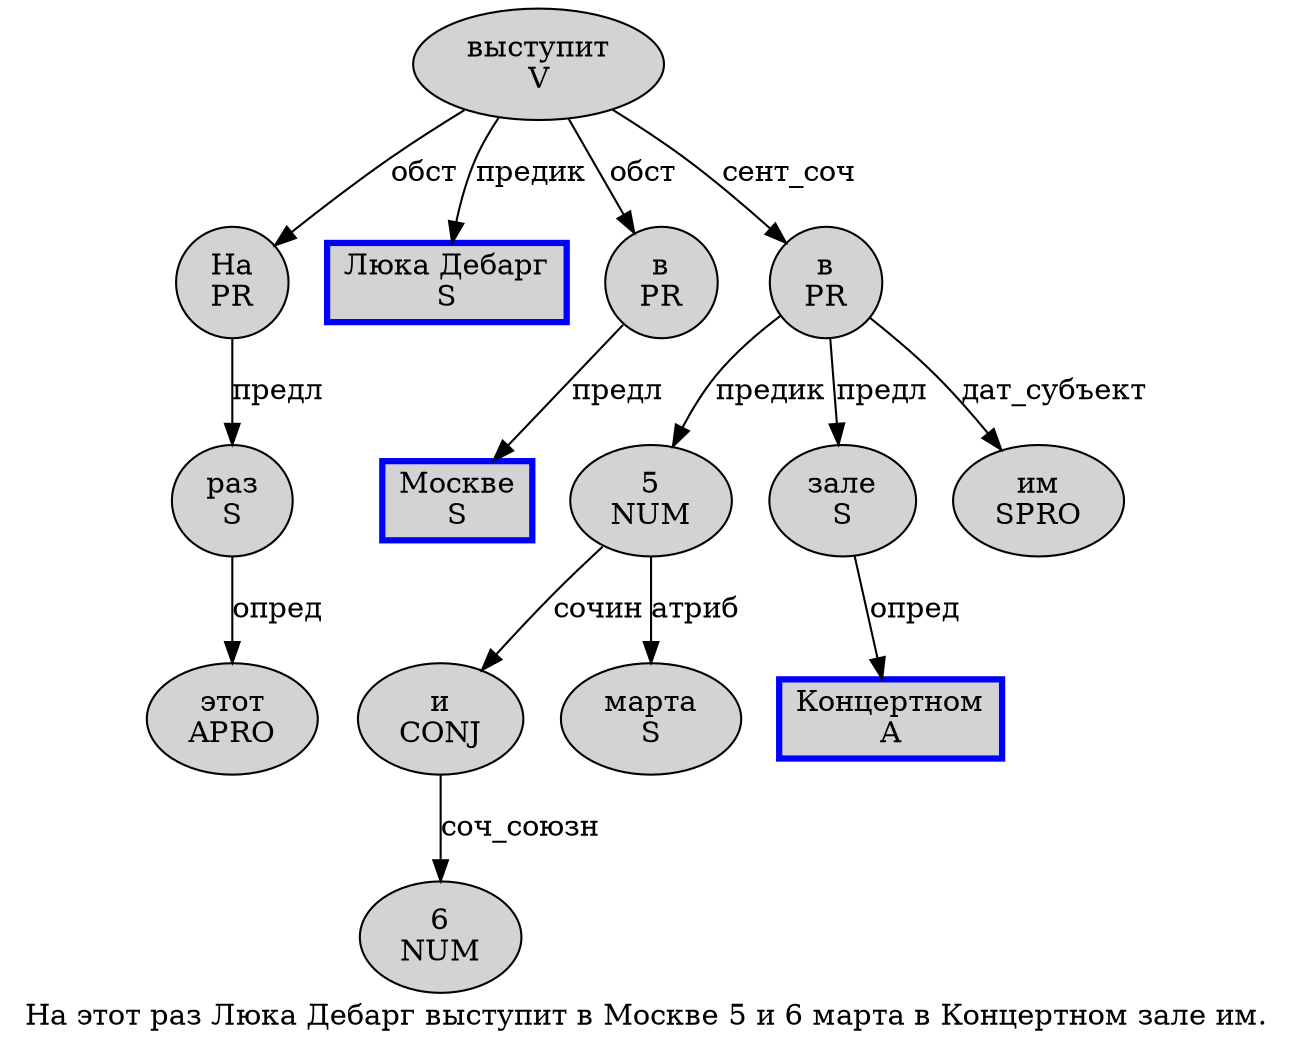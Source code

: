 digraph SENTENCE_184 {
	graph [label="На этот раз Люка Дебарг выступит в Москве 5 и 6 марта в Концертном зале им."]
	node [style=filled]
		0 [label="На
PR" color="" fillcolor=lightgray penwidth=1 shape=ellipse]
		1 [label="этот
APRO" color="" fillcolor=lightgray penwidth=1 shape=ellipse]
		2 [label="раз
S" color="" fillcolor=lightgray penwidth=1 shape=ellipse]
		3 [label="Люка Дебарг
S" color=blue fillcolor=lightgray penwidth=3 shape=box]
		4 [label="выступит
V" color="" fillcolor=lightgray penwidth=1 shape=ellipse]
		5 [label="в
PR" color="" fillcolor=lightgray penwidth=1 shape=ellipse]
		6 [label="Москве
S" color=blue fillcolor=lightgray penwidth=3 shape=box]
		7 [label="5
NUM" color="" fillcolor=lightgray penwidth=1 shape=ellipse]
		8 [label="и
CONJ" color="" fillcolor=lightgray penwidth=1 shape=ellipse]
		9 [label="6
NUM" color="" fillcolor=lightgray penwidth=1 shape=ellipse]
		10 [label="марта
S" color="" fillcolor=lightgray penwidth=1 shape=ellipse]
		11 [label="в
PR" color="" fillcolor=lightgray penwidth=1 shape=ellipse]
		12 [label="Концертном
A" color=blue fillcolor=lightgray penwidth=3 shape=box]
		13 [label="зале
S" color="" fillcolor=lightgray penwidth=1 shape=ellipse]
		14 [label="им
SPRO" color="" fillcolor=lightgray penwidth=1 shape=ellipse]
			5 -> 6 [label="предл"]
			7 -> 8 [label="сочин"]
			7 -> 10 [label="атриб"]
			11 -> 7 [label="предик"]
			11 -> 13 [label="предл"]
			11 -> 14 [label="дат_субъект"]
			4 -> 0 [label="обст"]
			4 -> 3 [label="предик"]
			4 -> 5 [label="обст"]
			4 -> 11 [label="сент_соч"]
			0 -> 2 [label="предл"]
			8 -> 9 [label="соч_союзн"]
			2 -> 1 [label="опред"]
			13 -> 12 [label="опред"]
}